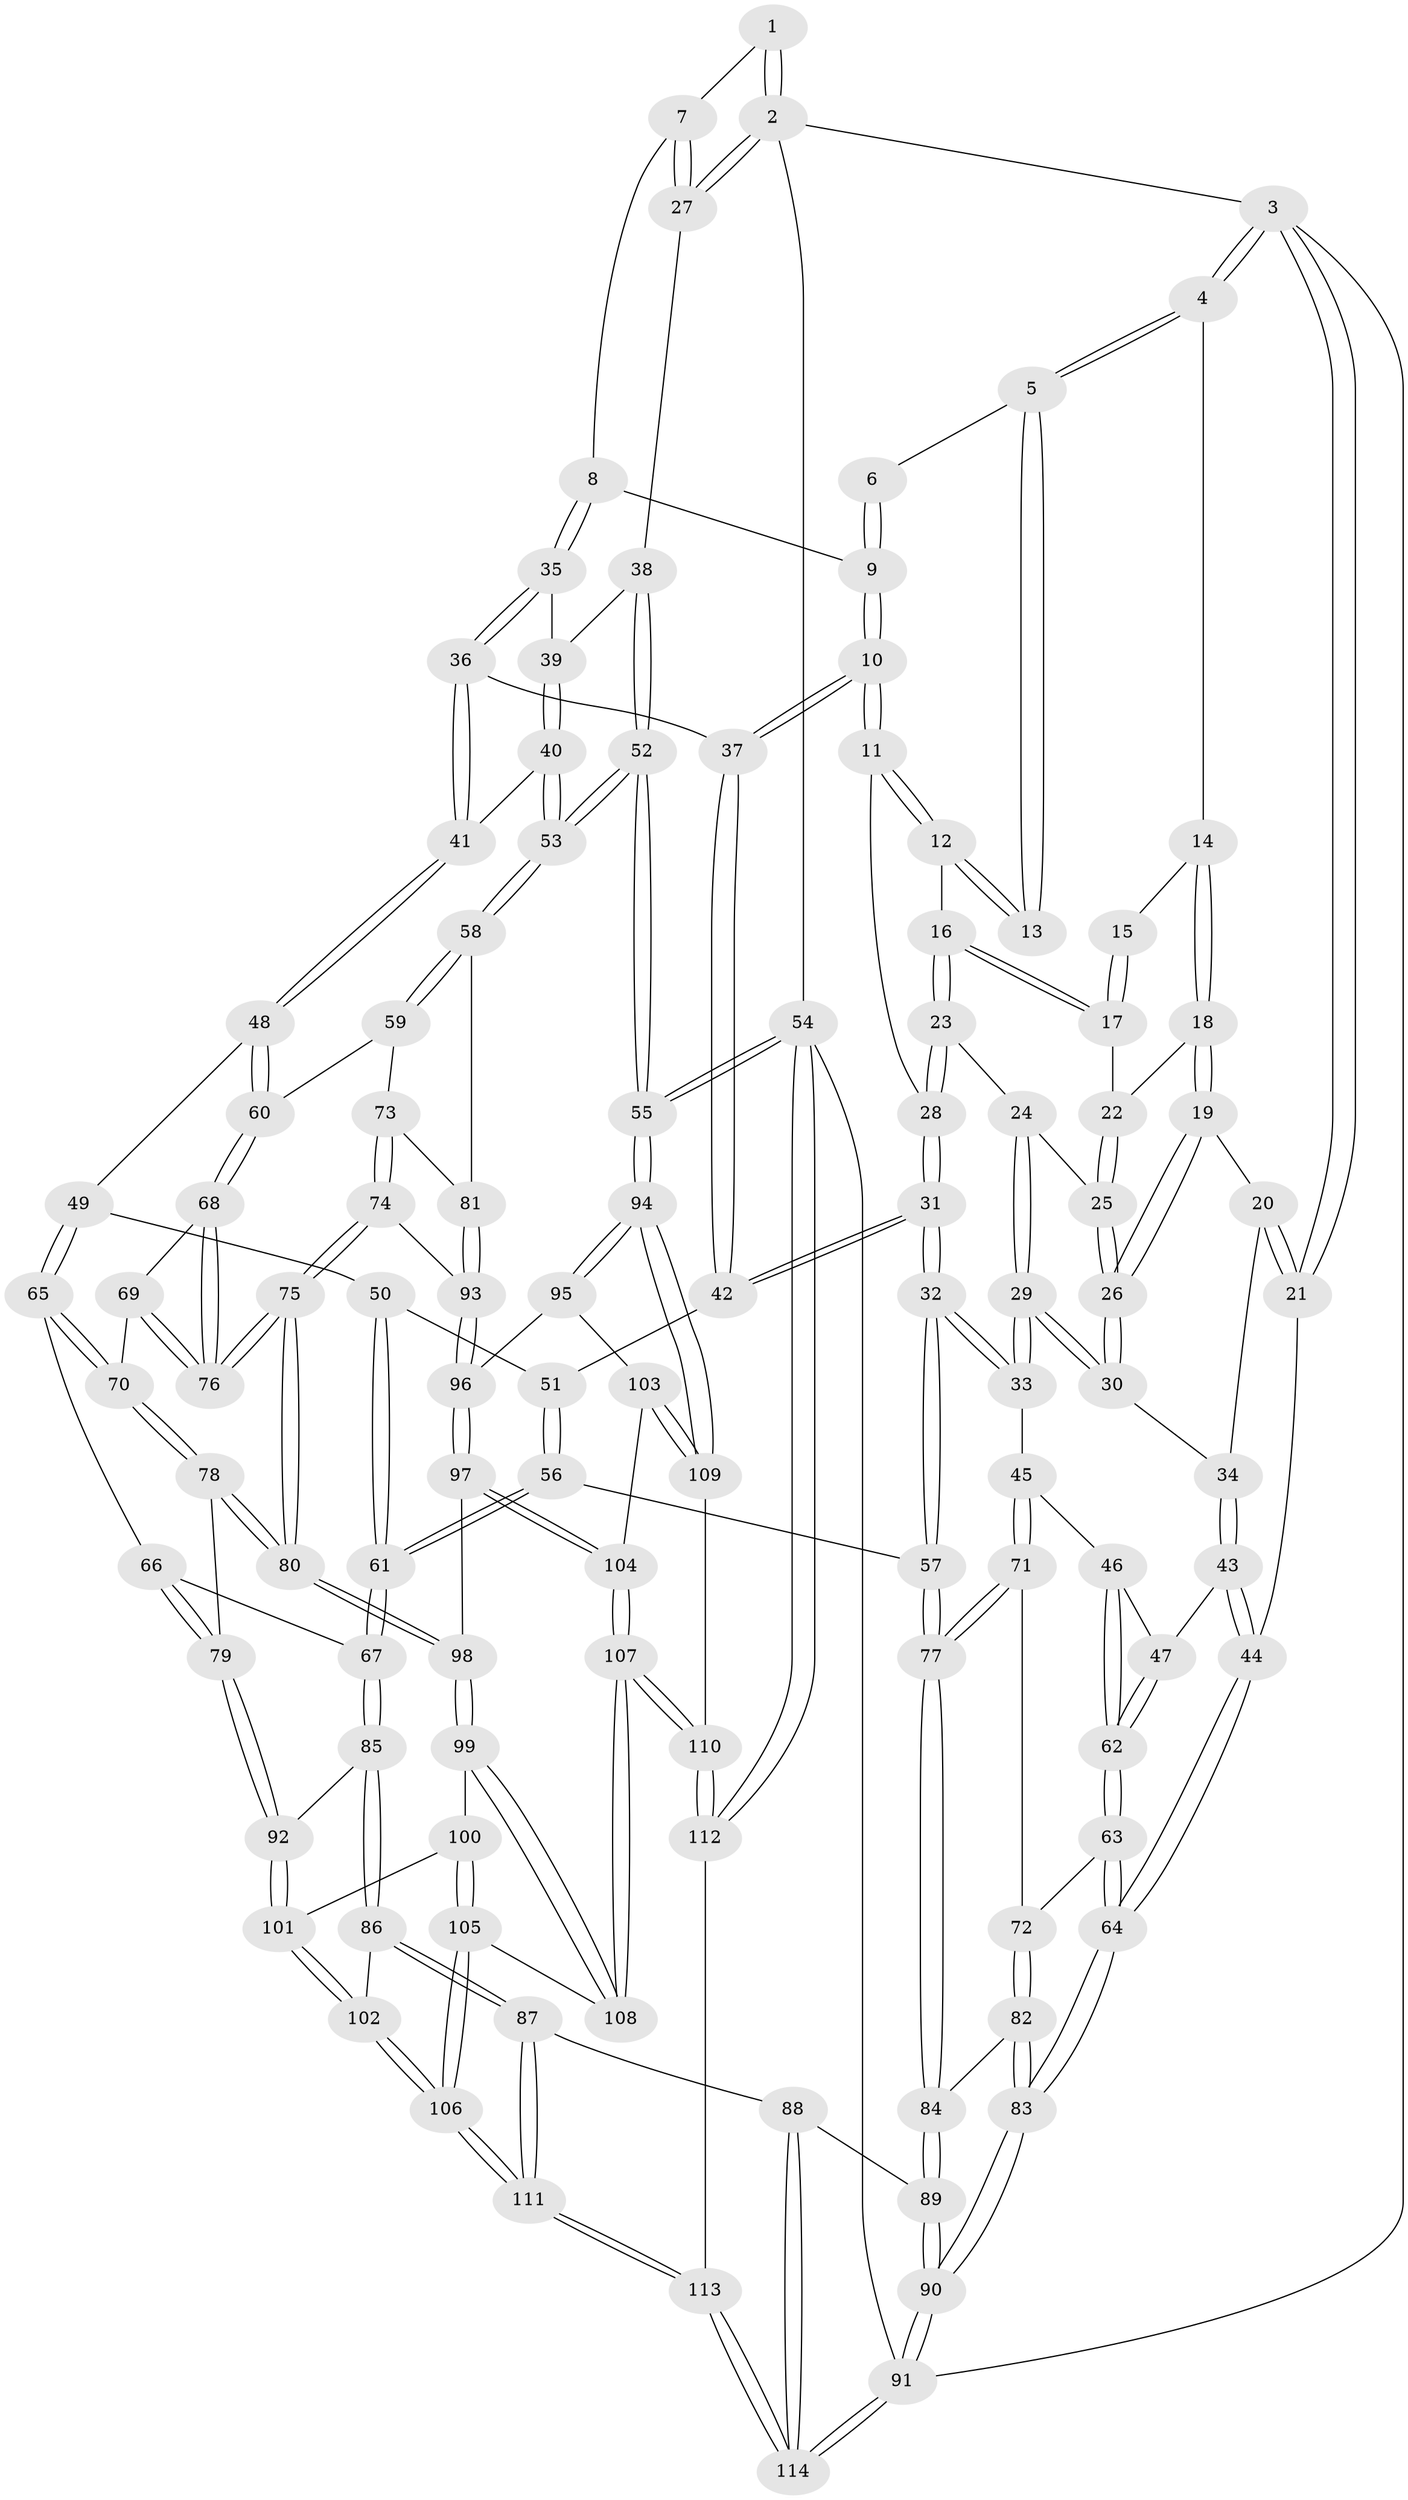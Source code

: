 // Generated by graph-tools (version 1.1) at 2025/50/03/09/25 03:50:59]
// undirected, 114 vertices, 282 edges
graph export_dot {
graph [start="1"]
  node [color=gray90,style=filled];
  1 [pos="+0.7135657331950506+0"];
  2 [pos="+1+0"];
  3 [pos="+0+0"];
  4 [pos="+0+0"];
  5 [pos="+0.4027436748178837+0"];
  6 [pos="+0.5271013517522544+0"];
  7 [pos="+0.7610312585807913+0.1638004406598981"];
  8 [pos="+0.7501033807060589+0.20476258424367638"];
  9 [pos="+0.6093507900778063+0.20450062645414446"];
  10 [pos="+0.5368606359246582+0.28361299759158076"];
  11 [pos="+0.3958882872270455+0.17911401906938346"];
  12 [pos="+0.38770261663538885+0.16332135410104423"];
  13 [pos="+0.37859877343791754+0"];
  14 [pos="+0.10362776270319096+0.10936156447239848"];
  15 [pos="+0.2457479379688713+0.0992496322224855"];
  16 [pos="+0.27653055426288775+0.21085738679063773"];
  17 [pos="+0.22321155222572067+0.17708190798581702"];
  18 [pos="+0.10975895452252149+0.1697293522078279"];
  19 [pos="+0.0799447364663289+0.2200608035605094"];
  20 [pos="+0.016249359342660676+0.2421771317127683"];
  21 [pos="+0+0.29032666539611424"];
  22 [pos="+0.18738060915272703+0.19144697361726215"];
  23 [pos="+0.2669989901536748+0.24225621438812786"];
  24 [pos="+0.20921038504156292+0.27230721483432974"];
  25 [pos="+0.203752534351779+0.26854998500303573"];
  26 [pos="+0.12367504266901765+0.27885085900750217"];
  27 [pos="+1+0"];
  28 [pos="+0.32531823593442066+0.33222720497160807"];
  29 [pos="+0.2528486129475536+0.4329995005990167"];
  30 [pos="+0.12387119883400996+0.3776722951158615"];
  31 [pos="+0.31846903237428603+0.44131668591571876"];
  32 [pos="+0.29632673463734777+0.46329081815969125"];
  33 [pos="+0.28724218242144867+0.4621547334116475"];
  34 [pos="+0.10472895913624522+0.38153630565042046"];
  35 [pos="+0.7796924814502508+0.24312842188743572"];
  36 [pos="+0.7574405492840361+0.32040056666928324"];
  37 [pos="+0.5351383345462144+0.32442991491781564"];
  38 [pos="+1+0"];
  39 [pos="+0.8948992401357709+0.2599066570418484"];
  40 [pos="+0.9153076737556591+0.4541418372095767"];
  41 [pos="+0.7485097588855584+0.4562600639445801"];
  42 [pos="+0.528234244686358+0.3642736593224898"];
  43 [pos="+0+0.4469491053253545"];
  44 [pos="+0+0.45443900266986736"];
  45 [pos="+0.1984648521998491+0.5202939037964157"];
  46 [pos="+0.1731548187871186+0.530264621616142"];
  47 [pos="+0+0.4640924805037372"];
  48 [pos="+0.747762427538047+0.4568212817636886"];
  49 [pos="+0.619473556862875+0.4720819748316988"];
  50 [pos="+0.6160312470278897+0.46941313935119405"];
  51 [pos="+0.5943656917522142+0.44478682843577344"];
  52 [pos="+1+0.5363581213231604"];
  53 [pos="+1+0.5408307450740725"];
  54 [pos="+1+1"];
  55 [pos="+1+1"];
  56 [pos="+0.3566784044684147+0.5723412707103646"];
  57 [pos="+0.3433917365687716+0.5617178146294234"];
  58 [pos="+1+0.5746327004099373"];
  59 [pos="+0.8010064583329751+0.5925899511425623"];
  60 [pos="+0.7719819432662894+0.5741873862858001"];
  61 [pos="+0.3817003753519406+0.5937145742010305"];
  62 [pos="+0.11493679742495296+0.5947538336689292"];
  63 [pos="+0.10129144498812054+0.6173026572016551"];
  64 [pos="+0+0.7546510787492452"];
  65 [pos="+0.6062006493310733+0.5629630547248086"];
  66 [pos="+0.5354881770069604+0.6019528345091186"];
  67 [pos="+0.41165868628748725+0.6328056710715355"];
  68 [pos="+0.7489871163122652+0.6096840577868892"];
  69 [pos="+0.6469052430312796+0.6124008059307671"];
  70 [pos="+0.6221470472283753+0.6003204209181249"];
  71 [pos="+0.19150754561913938+0.6445912322394101"];
  72 [pos="+0.14419030678770373+0.6562753559271766"];
  73 [pos="+0.8249116451052598+0.6525481590560466"];
  74 [pos="+0.7824669558449882+0.7084735282398982"];
  75 [pos="+0.7424127287206798+0.7266659142124461"];
  76 [pos="+0.7395737646986433+0.7153172305143114"];
  77 [pos="+0.24833856222816986+0.6883717400680411"];
  78 [pos="+0.5993255206698366+0.7097376109522321"];
  79 [pos="+0.5539950226085584+0.7315119206844382"];
  80 [pos="+0.7269828200678783+0.7620144897771108"];
  81 [pos="+0.9485565104819781+0.6504877957467384"];
  82 [pos="+0.1567526492880517+0.7142983812638507"];
  83 [pos="+0+0.8304494750737095"];
  84 [pos="+0.23307741397432374+0.7506606970169242"];
  85 [pos="+0.43029970360628866+0.7134046315137532"];
  86 [pos="+0.3668413033898477+0.8266187558845238"];
  87 [pos="+0.31809956511742404+0.8487056455045179"];
  88 [pos="+0.30950188644034127+0.85062615741133"];
  89 [pos="+0.24593625706392253+0.7906285732664833"];
  90 [pos="+0+0.9096341503363131"];
  91 [pos="+0+1"];
  92 [pos="+0.5461790994752329+0.7370519495550735"];
  93 [pos="+0.9124962973813605+0.727698139688228"];
  94 [pos="+1+1"];
  95 [pos="+0.9258555152391094+0.7964781350480422"];
  96 [pos="+0.9118886488649451+0.7554917325844277"];
  97 [pos="+0.7482842754956712+0.7990731113259014"];
  98 [pos="+0.7301004194341317+0.7834420086075728"];
  99 [pos="+0.6744577738771966+0.8292319702359059"];
  100 [pos="+0.5734963735837957+0.8221168955426709"];
  101 [pos="+0.5599715622566369+0.8007494721430722"];
  102 [pos="+0.43263461423294775+0.8610078271646414"];
  103 [pos="+0.7897316039133527+0.8556225257636491"];
  104 [pos="+0.7845214515499656+0.8519722914433037"];
  105 [pos="+0.5563121147898983+0.8881701903812742"];
  106 [pos="+0.5032443026294208+0.9246785124556907"];
  107 [pos="+0.6725476404835279+0.9868432174836662"];
  108 [pos="+0.6509049942531291+0.9276737691881546"];
  109 [pos="+0.8397818851796135+0.9268013279873771"];
  110 [pos="+0.6743825865732916+1"];
  111 [pos="+0.5095415187252884+1"];
  112 [pos="+0.6221449582531539+1"];
  113 [pos="+0.5275374272439344+1"];
  114 [pos="+0.06152057416591884+1"];
  1 -- 2;
  1 -- 2;
  1 -- 7;
  2 -- 3;
  2 -- 27;
  2 -- 27;
  2 -- 54;
  3 -- 4;
  3 -- 4;
  3 -- 21;
  3 -- 21;
  3 -- 91;
  4 -- 5;
  4 -- 5;
  4 -- 14;
  5 -- 6;
  5 -- 13;
  5 -- 13;
  6 -- 9;
  6 -- 9;
  7 -- 8;
  7 -- 27;
  7 -- 27;
  8 -- 9;
  8 -- 35;
  8 -- 35;
  9 -- 10;
  9 -- 10;
  10 -- 11;
  10 -- 11;
  10 -- 37;
  10 -- 37;
  11 -- 12;
  11 -- 12;
  11 -- 28;
  12 -- 13;
  12 -- 13;
  12 -- 16;
  14 -- 15;
  14 -- 18;
  14 -- 18;
  15 -- 17;
  15 -- 17;
  16 -- 17;
  16 -- 17;
  16 -- 23;
  16 -- 23;
  17 -- 22;
  18 -- 19;
  18 -- 19;
  18 -- 22;
  19 -- 20;
  19 -- 26;
  19 -- 26;
  20 -- 21;
  20 -- 21;
  20 -- 34;
  21 -- 44;
  22 -- 25;
  22 -- 25;
  23 -- 24;
  23 -- 28;
  23 -- 28;
  24 -- 25;
  24 -- 29;
  24 -- 29;
  25 -- 26;
  25 -- 26;
  26 -- 30;
  26 -- 30;
  27 -- 38;
  28 -- 31;
  28 -- 31;
  29 -- 30;
  29 -- 30;
  29 -- 33;
  29 -- 33;
  30 -- 34;
  31 -- 32;
  31 -- 32;
  31 -- 42;
  31 -- 42;
  32 -- 33;
  32 -- 33;
  32 -- 57;
  32 -- 57;
  33 -- 45;
  34 -- 43;
  34 -- 43;
  35 -- 36;
  35 -- 36;
  35 -- 39;
  36 -- 37;
  36 -- 41;
  36 -- 41;
  37 -- 42;
  37 -- 42;
  38 -- 39;
  38 -- 52;
  38 -- 52;
  39 -- 40;
  39 -- 40;
  40 -- 41;
  40 -- 53;
  40 -- 53;
  41 -- 48;
  41 -- 48;
  42 -- 51;
  43 -- 44;
  43 -- 44;
  43 -- 47;
  44 -- 64;
  44 -- 64;
  45 -- 46;
  45 -- 71;
  45 -- 71;
  46 -- 47;
  46 -- 62;
  46 -- 62;
  47 -- 62;
  47 -- 62;
  48 -- 49;
  48 -- 60;
  48 -- 60;
  49 -- 50;
  49 -- 65;
  49 -- 65;
  50 -- 51;
  50 -- 61;
  50 -- 61;
  51 -- 56;
  51 -- 56;
  52 -- 53;
  52 -- 53;
  52 -- 55;
  52 -- 55;
  53 -- 58;
  53 -- 58;
  54 -- 55;
  54 -- 55;
  54 -- 112;
  54 -- 112;
  54 -- 91;
  55 -- 94;
  55 -- 94;
  56 -- 57;
  56 -- 61;
  56 -- 61;
  57 -- 77;
  57 -- 77;
  58 -- 59;
  58 -- 59;
  58 -- 81;
  59 -- 60;
  59 -- 73;
  60 -- 68;
  60 -- 68;
  61 -- 67;
  61 -- 67;
  62 -- 63;
  62 -- 63;
  63 -- 64;
  63 -- 64;
  63 -- 72;
  64 -- 83;
  64 -- 83;
  65 -- 66;
  65 -- 70;
  65 -- 70;
  66 -- 67;
  66 -- 79;
  66 -- 79;
  67 -- 85;
  67 -- 85;
  68 -- 69;
  68 -- 76;
  68 -- 76;
  69 -- 70;
  69 -- 76;
  69 -- 76;
  70 -- 78;
  70 -- 78;
  71 -- 72;
  71 -- 77;
  71 -- 77;
  72 -- 82;
  72 -- 82;
  73 -- 74;
  73 -- 74;
  73 -- 81;
  74 -- 75;
  74 -- 75;
  74 -- 93;
  75 -- 76;
  75 -- 76;
  75 -- 80;
  75 -- 80;
  77 -- 84;
  77 -- 84;
  78 -- 79;
  78 -- 80;
  78 -- 80;
  79 -- 92;
  79 -- 92;
  80 -- 98;
  80 -- 98;
  81 -- 93;
  81 -- 93;
  82 -- 83;
  82 -- 83;
  82 -- 84;
  83 -- 90;
  83 -- 90;
  84 -- 89;
  84 -- 89;
  85 -- 86;
  85 -- 86;
  85 -- 92;
  86 -- 87;
  86 -- 87;
  86 -- 102;
  87 -- 88;
  87 -- 111;
  87 -- 111;
  88 -- 89;
  88 -- 114;
  88 -- 114;
  89 -- 90;
  89 -- 90;
  90 -- 91;
  90 -- 91;
  91 -- 114;
  91 -- 114;
  92 -- 101;
  92 -- 101;
  93 -- 96;
  93 -- 96;
  94 -- 95;
  94 -- 95;
  94 -- 109;
  94 -- 109;
  95 -- 96;
  95 -- 103;
  96 -- 97;
  96 -- 97;
  97 -- 98;
  97 -- 104;
  97 -- 104;
  98 -- 99;
  98 -- 99;
  99 -- 100;
  99 -- 108;
  99 -- 108;
  100 -- 101;
  100 -- 105;
  100 -- 105;
  101 -- 102;
  101 -- 102;
  102 -- 106;
  102 -- 106;
  103 -- 104;
  103 -- 109;
  103 -- 109;
  104 -- 107;
  104 -- 107;
  105 -- 106;
  105 -- 106;
  105 -- 108;
  106 -- 111;
  106 -- 111;
  107 -- 108;
  107 -- 108;
  107 -- 110;
  107 -- 110;
  109 -- 110;
  110 -- 112;
  110 -- 112;
  111 -- 113;
  111 -- 113;
  112 -- 113;
  113 -- 114;
  113 -- 114;
}

